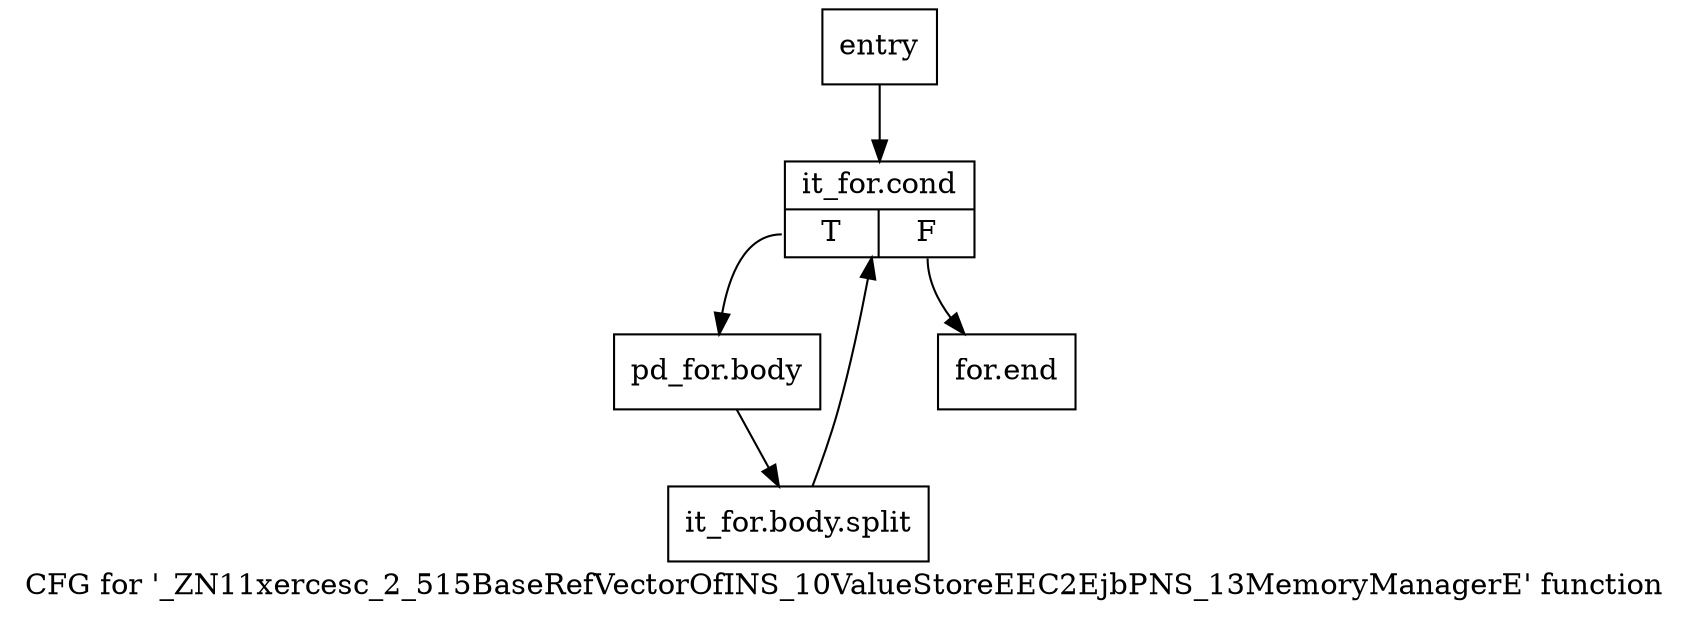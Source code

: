 digraph "CFG for '_ZN11xercesc_2_515BaseRefVectorOfINS_10ValueStoreEEC2EjbPNS_13MemoryManagerE' function" {
	label="CFG for '_ZN11xercesc_2_515BaseRefVectorOfINS_10ValueStoreEEC2EjbPNS_13MemoryManagerE' function";

	Node0x4e851b0 [shape=record,label="{entry}"];
	Node0x4e851b0 -> Node0x4e85200;
	Node0x4e85200 [shape=record,label="{it_for.cond|{<s0>T|<s1>F}}"];
	Node0x4e85200:s0 -> Node0x4e85250;
	Node0x4e85200:s1 -> Node0x4e852a0;
	Node0x4e85250 [shape=record,label="{pd_for.body}"];
	Node0x4e85250 -> Node0xb210240;
	Node0xb210240 [shape=record,label="{it_for.body.split}"];
	Node0xb210240 -> Node0x4e85200;
	Node0x4e852a0 [shape=record,label="{for.end}"];
}
